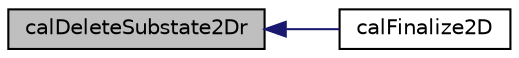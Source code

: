digraph "calDeleteSubstate2Dr"
{
  edge [fontname="Helvetica",fontsize="10",labelfontname="Helvetica",labelfontsize="10"];
  node [fontname="Helvetica",fontsize="10",shape=record];
  rankdir="LR";
  Node1 [label="calDeleteSubstate2Dr",height=0.2,width=0.4,color="black", fillcolor="grey75", style="filled" fontcolor="black"];
  Node1 -> Node2 [dir="back",color="midnightblue",fontsize="10",style="solid",fontname="Helvetica"];
  Node2 [label="calFinalize2D",height=0.2,width=0.4,color="black", fillcolor="white", style="filled",URL="$cal2_d_8h.html#aa935e8eda0636a5be9d882fe2cab1f33",tooltip="Finalization function: it releases the memory allocated. "];
}
